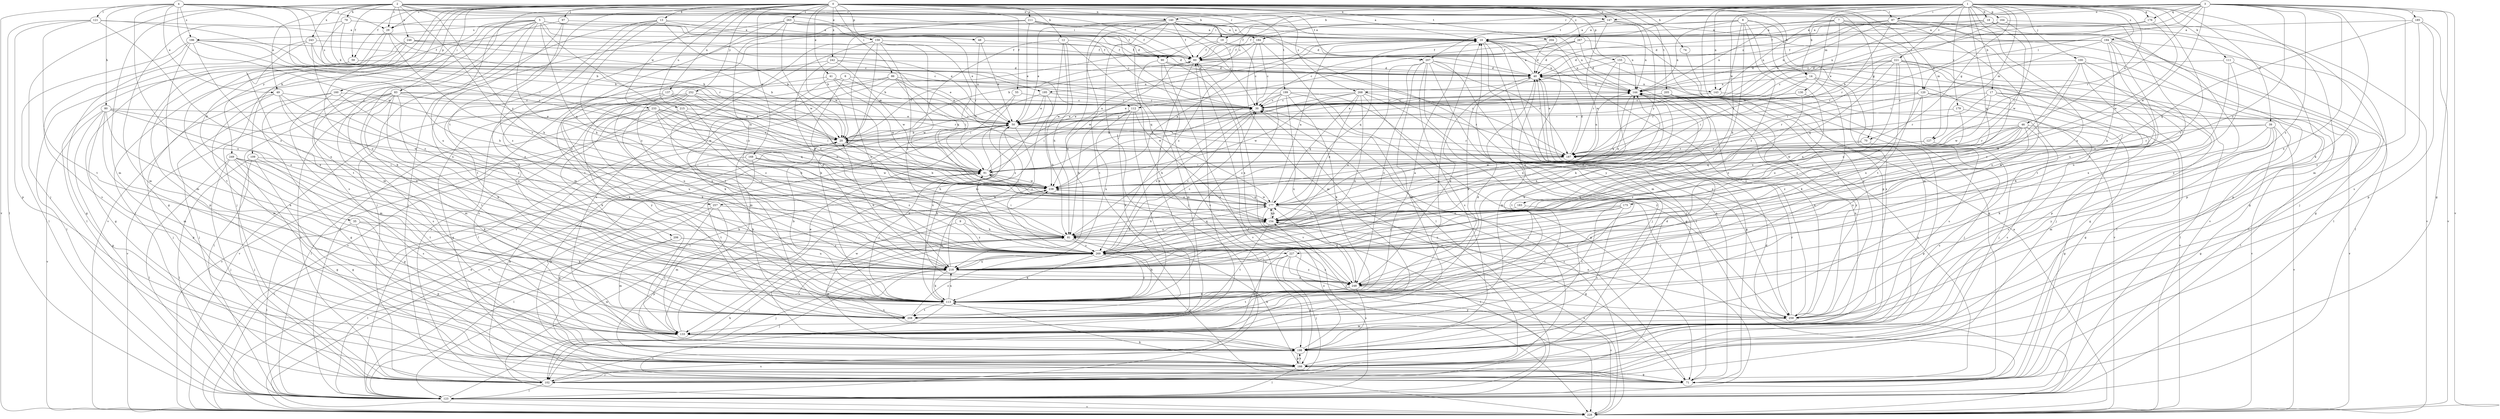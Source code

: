 strict digraph  {
0;
1;
2;
3;
4;
5;
6;
7;
8;
9;
10;
12;
13;
14;
17;
18;
19;
20;
29;
30;
35;
39;
40;
41;
46;
48;
49;
50;
55;
59;
60;
70;
71;
74;
79;
80;
81;
83;
86;
87;
90;
91;
97;
100;
102;
109;
111;
112;
113;
120;
121;
123;
127;
130;
133;
137;
140;
143;
144;
147;
154;
155;
159;
160;
164;
166;
168;
175;
176;
177;
179;
183;
184;
185;
187;
194;
195;
196;
198;
199;
204;
205;
206;
207;
208;
211;
215;
218;
221;
227;
228;
233;
238;
242;
243;
246;
248;
249;
252;
257;
259;
263;
267;
268;
269;
0 -> 10  [label=a];
0 -> 12  [label=b];
0 -> 13  [label=b];
0 -> 14  [label=b];
0 -> 29  [label=c];
0 -> 35  [label=d];
0 -> 41  [label=e];
0 -> 55  [label=f];
0 -> 59  [label=f];
0 -> 70  [label=g];
0 -> 74  [label=h];
0 -> 83  [label=i];
0 -> 86  [label=i];
0 -> 87  [label=i];
0 -> 97  [label=j];
0 -> 109  [label=k];
0 -> 120  [label=l];
0 -> 127  [label=m];
0 -> 137  [label=n];
0 -> 140  [label=n];
0 -> 147  [label=o];
0 -> 155  [label=p];
0 -> 159  [label=p];
0 -> 160  [label=p];
0 -> 168  [label=q];
0 -> 199  [label=t];
0 -> 204  [label=t];
0 -> 205  [label=t];
0 -> 206  [label=t];
0 -> 211  [label=u];
0 -> 215  [label=u];
0 -> 218  [label=u];
0 -> 233  [label=w];
0 -> 238  [label=w];
0 -> 242  [label=x];
0 -> 249  [label=y];
0 -> 252  [label=y];
0 -> 257  [label=y];
0 -> 263  [label=z];
0 -> 267  [label=z];
1 -> 14  [label=b];
1 -> 17  [label=b];
1 -> 18  [label=b];
1 -> 39  [label=d];
1 -> 46  [label=e];
1 -> 70  [label=g];
1 -> 87  [label=i];
1 -> 90  [label=i];
1 -> 100  [label=j];
1 -> 111  [label=k];
1 -> 112  [label=k];
1 -> 127  [label=m];
1 -> 130  [label=m];
1 -> 133  [label=m];
1 -> 140  [label=n];
1 -> 143  [label=n];
1 -> 164  [label=p];
1 -> 166  [label=p];
1 -> 175  [label=q];
1 -> 176  [label=q];
1 -> 179  [label=r];
1 -> 183  [label=r];
1 -> 194  [label=s];
1 -> 195  [label=s];
1 -> 207  [label=t];
1 -> 218  [label=u];
1 -> 221  [label=v];
1 -> 227  [label=v];
2 -> 29  [label=c];
2 -> 48  [label=e];
2 -> 49  [label=e];
2 -> 59  [label=f];
2 -> 60  [label=f];
2 -> 79  [label=h];
2 -> 102  [label=j];
2 -> 112  [label=k];
2 -> 133  [label=m];
2 -> 147  [label=o];
2 -> 184  [label=r];
2 -> 207  [label=t];
2 -> 227  [label=v];
2 -> 243  [label=x];
2 -> 246  [label=x];
2 -> 257  [label=y];
2 -> 268  [label=z];
3 -> 19  [label=b];
3 -> 29  [label=c];
3 -> 71  [label=g];
3 -> 113  [label=k];
3 -> 120  [label=l];
3 -> 147  [label=o];
3 -> 154  [label=o];
3 -> 176  [label=q];
3 -> 184  [label=r];
3 -> 185  [label=r];
3 -> 187  [label=r];
3 -> 228  [label=v];
3 -> 238  [label=w];
3 -> 248  [label=x];
3 -> 259  [label=y];
3 -> 268  [label=z];
3 -> 269  [label=z];
4 -> 19  [label=b];
4 -> 20  [label=b];
4 -> 29  [label=c];
4 -> 49  [label=e];
4 -> 80  [label=h];
4 -> 90  [label=i];
4 -> 91  [label=i];
4 -> 121  [label=l];
4 -> 195  [label=s];
4 -> 196  [label=s];
4 -> 228  [label=v];
4 -> 238  [label=w];
4 -> 248  [label=x];
5 -> 30  [label=c];
5 -> 40  [label=d];
5 -> 50  [label=e];
5 -> 60  [label=f];
5 -> 81  [label=h];
5 -> 91  [label=i];
5 -> 102  [label=j];
5 -> 113  [label=k];
5 -> 123  [label=l];
5 -> 133  [label=m];
5 -> 177  [label=q];
5 -> 196  [label=s];
5 -> 198  [label=s];
5 -> 208  [label=t];
6 -> 102  [label=j];
6 -> 143  [label=n];
6 -> 154  [label=o];
6 -> 187  [label=r];
7 -> 10  [label=a];
7 -> 50  [label=e];
7 -> 71  [label=g];
7 -> 143  [label=n];
7 -> 144  [label=n];
7 -> 166  [label=p];
7 -> 208  [label=t];
8 -> 10  [label=a];
8 -> 50  [label=e];
8 -> 60  [label=f];
8 -> 81  [label=h];
8 -> 133  [label=m];
8 -> 144  [label=n];
8 -> 198  [label=s];
8 -> 248  [label=x];
8 -> 269  [label=z];
9 -> 81  [label=h];
9 -> 166  [label=p];
9 -> 269  [label=z];
10 -> 60  [label=f];
10 -> 102  [label=j];
10 -> 123  [label=l];
10 -> 133  [label=m];
10 -> 177  [label=q];
10 -> 259  [label=y];
12 -> 60  [label=f];
12 -> 81  [label=h];
12 -> 133  [label=m];
12 -> 177  [label=q];
12 -> 228  [label=v];
12 -> 238  [label=w];
13 -> 10  [label=a];
13 -> 20  [label=b];
13 -> 30  [label=c];
13 -> 102  [label=j];
13 -> 113  [label=k];
13 -> 208  [label=t];
13 -> 269  [label=z];
14 -> 91  [label=i];
14 -> 113  [label=k];
14 -> 123  [label=l];
14 -> 144  [label=n];
14 -> 187  [label=r];
14 -> 228  [label=v];
17 -> 30  [label=c];
17 -> 123  [label=l];
17 -> 154  [label=o];
17 -> 187  [label=r];
17 -> 228  [label=v];
17 -> 238  [label=w];
18 -> 10  [label=a];
18 -> 30  [label=c];
18 -> 102  [label=j];
18 -> 144  [label=n];
18 -> 238  [label=w];
18 -> 248  [label=x];
19 -> 20  [label=b];
19 -> 30  [label=c];
19 -> 60  [label=f];
19 -> 144  [label=n];
20 -> 60  [label=f];
20 -> 81  [label=h];
20 -> 187  [label=r];
29 -> 20  [label=b];
29 -> 71  [label=g];
29 -> 81  [label=h];
29 -> 218  [label=u];
30 -> 50  [label=e];
30 -> 81  [label=h];
30 -> 269  [label=z];
35 -> 81  [label=h];
35 -> 113  [label=k];
35 -> 123  [label=l];
35 -> 166  [label=p];
39 -> 20  [label=b];
39 -> 71  [label=g];
39 -> 113  [label=k];
39 -> 133  [label=m];
39 -> 187  [label=r];
39 -> 228  [label=v];
39 -> 259  [label=y];
40 -> 10  [label=a];
40 -> 71  [label=g];
40 -> 113  [label=k];
40 -> 133  [label=m];
40 -> 144  [label=n];
41 -> 50  [label=e];
41 -> 113  [label=k];
41 -> 144  [label=n];
41 -> 198  [label=s];
41 -> 238  [label=w];
46 -> 20  [label=b];
46 -> 71  [label=g];
46 -> 154  [label=o];
46 -> 177  [label=q];
46 -> 187  [label=r];
46 -> 198  [label=s];
46 -> 238  [label=w];
46 -> 248  [label=x];
46 -> 269  [label=z];
48 -> 50  [label=e];
48 -> 60  [label=f];
48 -> 187  [label=r];
49 -> 30  [label=c];
49 -> 102  [label=j];
49 -> 133  [label=m];
49 -> 154  [label=o];
49 -> 218  [label=u];
49 -> 269  [label=z];
50 -> 20  [label=b];
50 -> 30  [label=c];
50 -> 113  [label=k];
50 -> 123  [label=l];
50 -> 187  [label=r];
50 -> 228  [label=v];
50 -> 248  [label=x];
50 -> 269  [label=z];
55 -> 30  [label=c];
55 -> 91  [label=i];
55 -> 269  [label=z];
59 -> 40  [label=d];
59 -> 71  [label=g];
59 -> 123  [label=l];
60 -> 40  [label=d];
60 -> 113  [label=k];
60 -> 228  [label=v];
60 -> 238  [label=w];
70 -> 166  [label=p];
70 -> 187  [label=r];
70 -> 269  [label=z];
71 -> 10  [label=a];
71 -> 30  [label=c];
71 -> 113  [label=k];
71 -> 144  [label=n];
74 -> 259  [label=y];
79 -> 10  [label=a];
79 -> 30  [label=c];
79 -> 133  [label=m];
79 -> 187  [label=r];
80 -> 50  [label=e];
80 -> 71  [label=g];
80 -> 113  [label=k];
80 -> 133  [label=m];
80 -> 154  [label=o];
80 -> 166  [label=p];
80 -> 228  [label=v];
80 -> 238  [label=w];
81 -> 91  [label=i];
81 -> 102  [label=j];
81 -> 113  [label=k];
81 -> 144  [label=n];
81 -> 154  [label=o];
81 -> 177  [label=q];
81 -> 198  [label=s];
81 -> 269  [label=z];
83 -> 20  [label=b];
83 -> 30  [label=c];
83 -> 102  [label=j];
83 -> 113  [label=k];
83 -> 123  [label=l];
83 -> 133  [label=m];
83 -> 198  [label=s];
83 -> 208  [label=t];
83 -> 228  [label=v];
83 -> 238  [label=w];
86 -> 50  [label=e];
86 -> 91  [label=i];
86 -> 123  [label=l];
86 -> 133  [label=m];
86 -> 144  [label=n];
86 -> 228  [label=v];
86 -> 238  [label=w];
87 -> 10  [label=a];
87 -> 30  [label=c];
87 -> 40  [label=d];
87 -> 113  [label=k];
87 -> 144  [label=n];
87 -> 166  [label=p];
87 -> 187  [label=r];
87 -> 208  [label=t];
87 -> 259  [label=y];
90 -> 40  [label=d];
90 -> 133  [label=m];
90 -> 187  [label=r];
90 -> 198  [label=s];
90 -> 228  [label=v];
90 -> 248  [label=x];
91 -> 10  [label=a];
91 -> 71  [label=g];
91 -> 154  [label=o];
91 -> 238  [label=w];
97 -> 10  [label=a];
97 -> 228  [label=v];
97 -> 248  [label=x];
97 -> 269  [label=z];
100 -> 40  [label=d];
100 -> 81  [label=h];
100 -> 113  [label=k];
100 -> 123  [label=l];
100 -> 218  [label=u];
100 -> 269  [label=z];
102 -> 20  [label=b];
102 -> 30  [label=c];
102 -> 123  [label=l];
102 -> 198  [label=s];
109 -> 71  [label=g];
109 -> 91  [label=i];
109 -> 102  [label=j];
109 -> 123  [label=l];
109 -> 198  [label=s];
111 -> 40  [label=d];
111 -> 123  [label=l];
111 -> 218  [label=u];
111 -> 248  [label=x];
112 -> 50  [label=e];
112 -> 81  [label=h];
112 -> 91  [label=i];
112 -> 113  [label=k];
112 -> 208  [label=t];
112 -> 218  [label=u];
112 -> 248  [label=x];
113 -> 10  [label=a];
113 -> 20  [label=b];
113 -> 91  [label=i];
113 -> 208  [label=t];
113 -> 218  [label=u];
113 -> 228  [label=v];
113 -> 238  [label=w];
113 -> 259  [label=y];
113 -> 269  [label=z];
120 -> 30  [label=c];
120 -> 50  [label=e];
120 -> 71  [label=g];
120 -> 187  [label=r];
120 -> 198  [label=s];
120 -> 228  [label=v];
120 -> 269  [label=z];
121 -> 10  [label=a];
121 -> 20  [label=b];
121 -> 123  [label=l];
121 -> 166  [label=p];
121 -> 208  [label=t];
121 -> 269  [label=z];
123 -> 60  [label=f];
123 -> 81  [label=h];
123 -> 228  [label=v];
127 -> 187  [label=r];
127 -> 198  [label=s];
127 -> 238  [label=w];
130 -> 30  [label=c];
130 -> 50  [label=e];
130 -> 102  [label=j];
130 -> 269  [label=z];
133 -> 50  [label=e];
133 -> 60  [label=f];
133 -> 144  [label=n];
133 -> 198  [label=s];
137 -> 30  [label=c];
137 -> 71  [label=g];
137 -> 113  [label=k];
137 -> 154  [label=o];
137 -> 218  [label=u];
137 -> 269  [label=z];
140 -> 10  [label=a];
140 -> 50  [label=e];
140 -> 60  [label=f];
140 -> 102  [label=j];
140 -> 123  [label=l];
140 -> 144  [label=n];
140 -> 208  [label=t];
140 -> 218  [label=u];
140 -> 259  [label=y];
140 -> 269  [label=z];
143 -> 30  [label=c];
143 -> 102  [label=j];
144 -> 30  [label=c];
144 -> 177  [label=q];
144 -> 208  [label=t];
147 -> 10  [label=a];
147 -> 60  [label=f];
147 -> 144  [label=n];
147 -> 228  [label=v];
147 -> 238  [label=w];
147 -> 259  [label=y];
154 -> 81  [label=h];
154 -> 177  [label=q];
154 -> 208  [label=t];
155 -> 40  [label=d];
155 -> 123  [label=l];
155 -> 187  [label=r];
155 -> 218  [label=u];
155 -> 228  [label=v];
159 -> 60  [label=f];
159 -> 91  [label=i];
159 -> 113  [label=k];
159 -> 177  [label=q];
159 -> 198  [label=s];
159 -> 208  [label=t];
159 -> 218  [label=u];
159 -> 269  [label=z];
160 -> 30  [label=c];
160 -> 71  [label=g];
160 -> 102  [label=j];
160 -> 133  [label=m];
160 -> 218  [label=u];
164 -> 10  [label=a];
164 -> 20  [label=b];
164 -> 60  [label=f];
164 -> 91  [label=i];
164 -> 228  [label=v];
166 -> 40  [label=d];
166 -> 71  [label=g];
166 -> 81  [label=h];
166 -> 102  [label=j];
166 -> 123  [label=l];
166 -> 198  [label=s];
168 -> 91  [label=i];
168 -> 166  [label=p];
168 -> 208  [label=t];
168 -> 238  [label=w];
168 -> 269  [label=z];
175 -> 154  [label=o];
175 -> 198  [label=s];
175 -> 208  [label=t];
175 -> 218  [label=u];
175 -> 269  [label=z];
176 -> 10  [label=a];
176 -> 30  [label=c];
176 -> 238  [label=w];
177 -> 10  [label=a];
177 -> 20  [label=b];
177 -> 71  [label=g];
177 -> 81  [label=h];
177 -> 123  [label=l];
177 -> 144  [label=n];
177 -> 154  [label=o];
177 -> 238  [label=w];
179 -> 50  [label=e];
179 -> 154  [label=o];
179 -> 198  [label=s];
183 -> 154  [label=o];
183 -> 208  [label=t];
184 -> 20  [label=b];
184 -> 30  [label=c];
184 -> 60  [label=f];
184 -> 123  [label=l];
184 -> 133  [label=m];
185 -> 10  [label=a];
185 -> 166  [label=p];
185 -> 177  [label=q];
185 -> 198  [label=s];
185 -> 228  [label=v];
187 -> 40  [label=d];
187 -> 91  [label=i];
187 -> 144  [label=n];
194 -> 40  [label=d];
194 -> 60  [label=f];
194 -> 71  [label=g];
194 -> 81  [label=h];
194 -> 91  [label=i];
194 -> 123  [label=l];
194 -> 187  [label=r];
194 -> 218  [label=u];
194 -> 269  [label=z];
195 -> 20  [label=b];
195 -> 30  [label=c];
195 -> 50  [label=e];
195 -> 81  [label=h];
195 -> 123  [label=l];
196 -> 60  [label=f];
196 -> 81  [label=h];
196 -> 123  [label=l];
196 -> 133  [label=m];
196 -> 187  [label=r];
196 -> 198  [label=s];
196 -> 248  [label=x];
198 -> 10  [label=a];
198 -> 81  [label=h];
198 -> 154  [label=o];
198 -> 166  [label=p];
198 -> 218  [label=u];
199 -> 30  [label=c];
199 -> 50  [label=e];
199 -> 102  [label=j];
199 -> 113  [label=k];
199 -> 238  [label=w];
199 -> 248  [label=x];
199 -> 259  [label=y];
199 -> 269  [label=z];
204 -> 40  [label=d];
204 -> 60  [label=f];
204 -> 144  [label=n];
205 -> 30  [label=c];
205 -> 113  [label=k];
205 -> 259  [label=y];
206 -> 123  [label=l];
206 -> 133  [label=m];
206 -> 218  [label=u];
206 -> 269  [label=z];
207 -> 40  [label=d];
207 -> 71  [label=g];
207 -> 102  [label=j];
207 -> 133  [label=m];
207 -> 187  [label=r];
207 -> 198  [label=s];
207 -> 218  [label=u];
207 -> 248  [label=x];
207 -> 259  [label=y];
208 -> 10  [label=a];
208 -> 20  [label=b];
208 -> 40  [label=d];
208 -> 238  [label=w];
208 -> 269  [label=z];
211 -> 10  [label=a];
211 -> 20  [label=b];
211 -> 30  [label=c];
211 -> 50  [label=e];
211 -> 60  [label=f];
211 -> 133  [label=m];
211 -> 144  [label=n];
211 -> 208  [label=t];
215 -> 50  [label=e];
215 -> 91  [label=i];
215 -> 228  [label=v];
215 -> 269  [label=z];
218 -> 20  [label=b];
218 -> 30  [label=c];
218 -> 50  [label=e];
218 -> 102  [label=j];
218 -> 113  [label=k];
218 -> 144  [label=n];
218 -> 248  [label=x];
221 -> 30  [label=c];
221 -> 40  [label=d];
221 -> 71  [label=g];
221 -> 91  [label=i];
221 -> 102  [label=j];
221 -> 166  [label=p];
221 -> 177  [label=q];
221 -> 218  [label=u];
221 -> 248  [label=x];
227 -> 102  [label=j];
227 -> 133  [label=m];
227 -> 166  [label=p];
227 -> 218  [label=u];
227 -> 248  [label=x];
227 -> 259  [label=y];
228 -> 10  [label=a];
228 -> 30  [label=c];
228 -> 40  [label=d];
228 -> 50  [label=e];
228 -> 91  [label=i];
228 -> 154  [label=o];
228 -> 238  [label=w];
233 -> 20  [label=b];
233 -> 50  [label=e];
233 -> 81  [label=h];
233 -> 91  [label=i];
233 -> 113  [label=k];
233 -> 123  [label=l];
233 -> 177  [label=q];
233 -> 187  [label=r];
233 -> 218  [label=u];
238 -> 10  [label=a];
238 -> 91  [label=i];
238 -> 177  [label=q];
242 -> 40  [label=d];
242 -> 50  [label=e];
242 -> 123  [label=l];
242 -> 218  [label=u];
242 -> 238  [label=w];
243 -> 30  [label=c];
243 -> 60  [label=f];
243 -> 71  [label=g];
243 -> 218  [label=u];
243 -> 269  [label=z];
246 -> 20  [label=b];
246 -> 40  [label=d];
246 -> 60  [label=f];
246 -> 123  [label=l];
246 -> 166  [label=p];
246 -> 208  [label=t];
248 -> 40  [label=d];
248 -> 113  [label=k];
248 -> 177  [label=q];
248 -> 198  [label=s];
248 -> 208  [label=t];
248 -> 228  [label=v];
248 -> 269  [label=z];
249 -> 71  [label=g];
249 -> 91  [label=i];
249 -> 102  [label=j];
249 -> 113  [label=k];
249 -> 123  [label=l];
249 -> 166  [label=p];
249 -> 208  [label=t];
252 -> 30  [label=c];
252 -> 113  [label=k];
252 -> 177  [label=q];
252 -> 187  [label=r];
252 -> 218  [label=u];
252 -> 228  [label=v];
252 -> 259  [label=y];
257 -> 123  [label=l];
257 -> 133  [label=m];
257 -> 154  [label=o];
257 -> 198  [label=s];
259 -> 133  [label=m];
259 -> 144  [label=n];
259 -> 154  [label=o];
259 -> 187  [label=r];
263 -> 10  [label=a];
263 -> 40  [label=d];
263 -> 50  [label=e];
263 -> 102  [label=j];
263 -> 218  [label=u];
263 -> 238  [label=w];
263 -> 269  [label=z];
267 -> 30  [label=c];
267 -> 40  [label=d];
267 -> 60  [label=f];
267 -> 71  [label=g];
267 -> 113  [label=k];
268 -> 30  [label=c];
268 -> 71  [label=g];
268 -> 91  [label=i];
268 -> 123  [label=l];
268 -> 154  [label=o];
268 -> 177  [label=q];
268 -> 187  [label=r];
268 -> 218  [label=u];
268 -> 238  [label=w];
269 -> 30  [label=c];
269 -> 102  [label=j];
269 -> 113  [label=k];
269 -> 144  [label=n];
269 -> 166  [label=p];
269 -> 218  [label=u];
}
